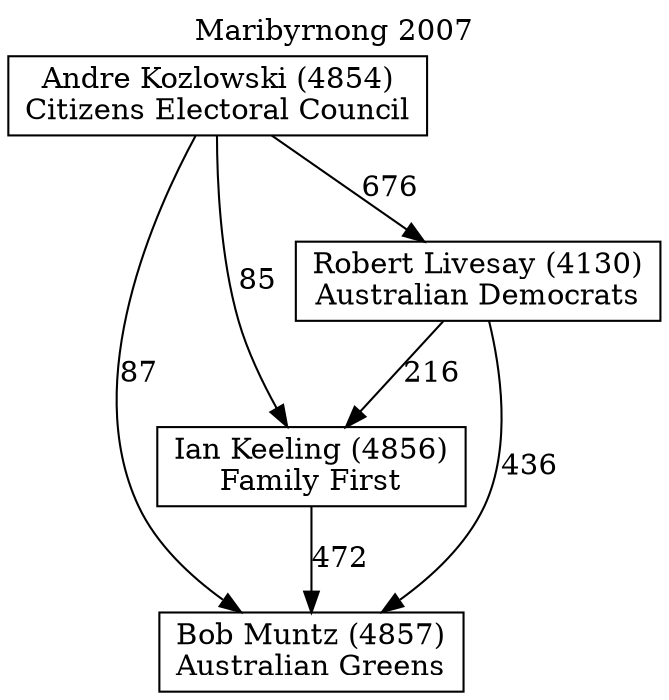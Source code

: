 // House preference flow
digraph "Bob Muntz (4857)_Maribyrnong_2007" {
	graph [label="Maribyrnong 2007" labelloc=t mclimit=10]
	node [shape=box]
	"Andre Kozlowski (4854)" [label="Andre Kozlowski (4854)
Citizens Electoral Council"]
	"Bob Muntz (4857)" [label="Bob Muntz (4857)
Australian Greens"]
	"Ian Keeling (4856)" [label="Ian Keeling (4856)
Family First"]
	"Robert Livesay (4130)" [label="Robert Livesay (4130)
Australian Democrats"]
	"Andre Kozlowski (4854)" -> "Bob Muntz (4857)" [label=87]
	"Andre Kozlowski (4854)" -> "Ian Keeling (4856)" [label=85]
	"Andre Kozlowski (4854)" -> "Robert Livesay (4130)" [label=676]
	"Ian Keeling (4856)" -> "Bob Muntz (4857)" [label=472]
	"Robert Livesay (4130)" -> "Bob Muntz (4857)" [label=436]
	"Robert Livesay (4130)" -> "Ian Keeling (4856)" [label=216]
}
